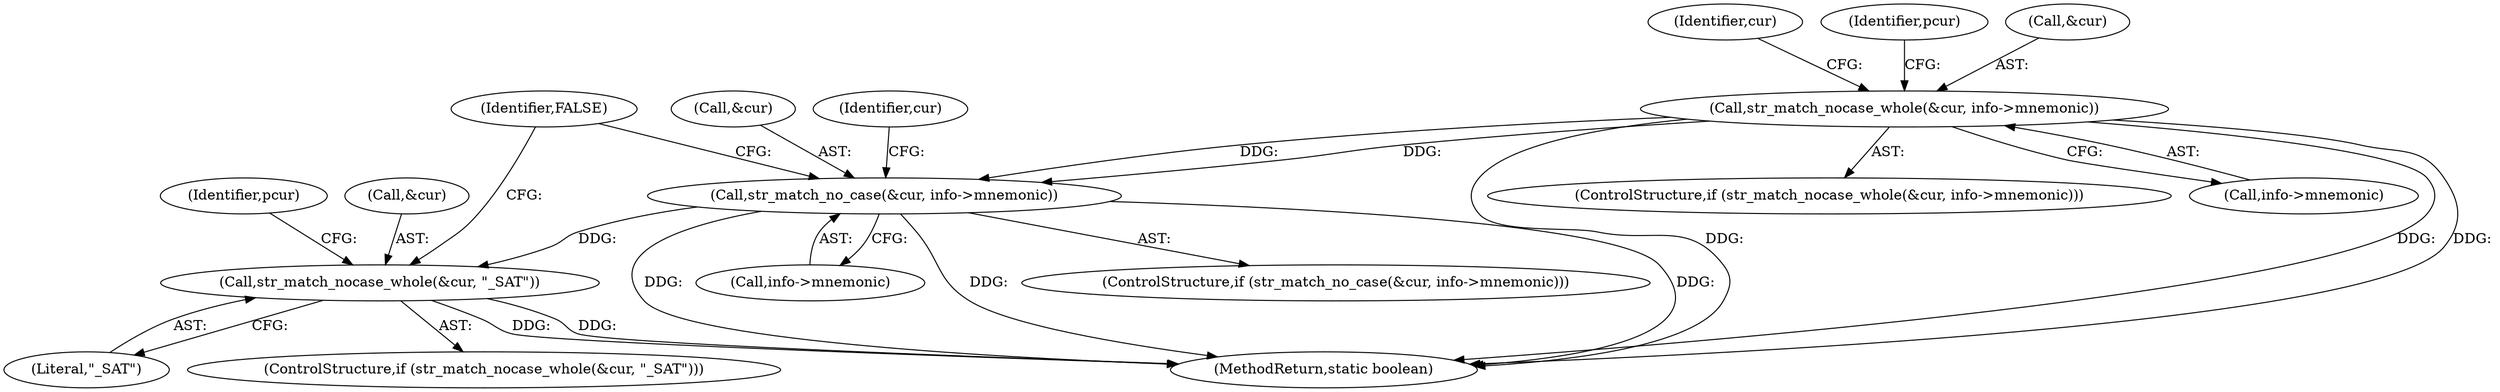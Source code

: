 digraph "0_virglrenderer_e534b51ca3c3cd25f3990589932a9ed711c59b27@pointer" {
"1002180" [label="(Call,str_match_nocase_whole(&cur, info->mnemonic))"];
"1002198" [label="(Call,str_match_no_case(&cur, info->mnemonic))"];
"1002206" [label="(Call,str_match_nocase_whole(&cur, \"_SAT\"))"];
"1004155" [label="(MethodReturn,static boolean)"];
"1002206" [label="(Call,str_match_nocase_whole(&cur, \"_SAT\"))"];
"1002197" [label="(ControlStructure,if (str_match_no_case(&cur, info->mnemonic)))"];
"1002200" [label="(Identifier,cur)"];
"1002179" [label="(ControlStructure,if (str_match_nocase_whole(&cur, info->mnemonic)))"];
"1002201" [label="(Call,info->mnemonic)"];
"1002205" [label="(ControlStructure,if (str_match_nocase_whole(&cur, \"_SAT\")))"];
"1002208" [label="(Identifier,cur)"];
"1002198" [label="(Call,str_match_no_case(&cur, info->mnemonic))"];
"1002189" [label="(Identifier,pcur)"];
"1002207" [label="(Call,&cur)"];
"1002181" [label="(Call,&cur)"];
"1002209" [label="(Literal,\"_SAT\")"];
"1002199" [label="(Call,&cur)"];
"1002180" [label="(Call,str_match_nocase_whole(&cur, info->mnemonic))"];
"1002222" [label="(Identifier,FALSE)"];
"1002213" [label="(Identifier,pcur)"];
"1002183" [label="(Call,info->mnemonic)"];
"1002180" -> "1002179"  [label="AST: "];
"1002180" -> "1002183"  [label="CFG: "];
"1002181" -> "1002180"  [label="AST: "];
"1002183" -> "1002180"  [label="AST: "];
"1002189" -> "1002180"  [label="CFG: "];
"1002200" -> "1002180"  [label="CFG: "];
"1002180" -> "1004155"  [label="DDG: "];
"1002180" -> "1004155"  [label="DDG: "];
"1002180" -> "1004155"  [label="DDG: "];
"1002180" -> "1002198"  [label="DDG: "];
"1002180" -> "1002198"  [label="DDG: "];
"1002198" -> "1002197"  [label="AST: "];
"1002198" -> "1002201"  [label="CFG: "];
"1002199" -> "1002198"  [label="AST: "];
"1002201" -> "1002198"  [label="AST: "];
"1002208" -> "1002198"  [label="CFG: "];
"1002222" -> "1002198"  [label="CFG: "];
"1002198" -> "1004155"  [label="DDG: "];
"1002198" -> "1004155"  [label="DDG: "];
"1002198" -> "1004155"  [label="DDG: "];
"1002198" -> "1002206"  [label="DDG: "];
"1002206" -> "1002205"  [label="AST: "];
"1002206" -> "1002209"  [label="CFG: "];
"1002207" -> "1002206"  [label="AST: "];
"1002209" -> "1002206"  [label="AST: "];
"1002213" -> "1002206"  [label="CFG: "];
"1002222" -> "1002206"  [label="CFG: "];
"1002206" -> "1004155"  [label="DDG: "];
"1002206" -> "1004155"  [label="DDG: "];
}
